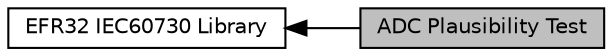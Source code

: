 digraph "ADC Plausibility Test"
{
  edge [fontname="Helvetica",fontsize="10",labelfontname="Helvetica",labelfontsize="10"];
  node [fontname="Helvetica",fontsize="10",shape=box];
  rankdir=LR;
  Node1 [label="ADC Plausibility Test",height=0.2,width=0.4,color="black", fillcolor="grey75", style="filled", fontcolor="black",tooltip="Verifies analog components work properly."];
  Node2 [label="EFR32 IEC60730 Library",height=0.2,width=0.4,color="black", fillcolor="white", style="filled",URL="$group__efr32__sl_iec60730.html",tooltip="EFR32 IEC60730 Library."];
  Node2->Node1 [shape=plaintext, dir="back", style="solid"];
}
